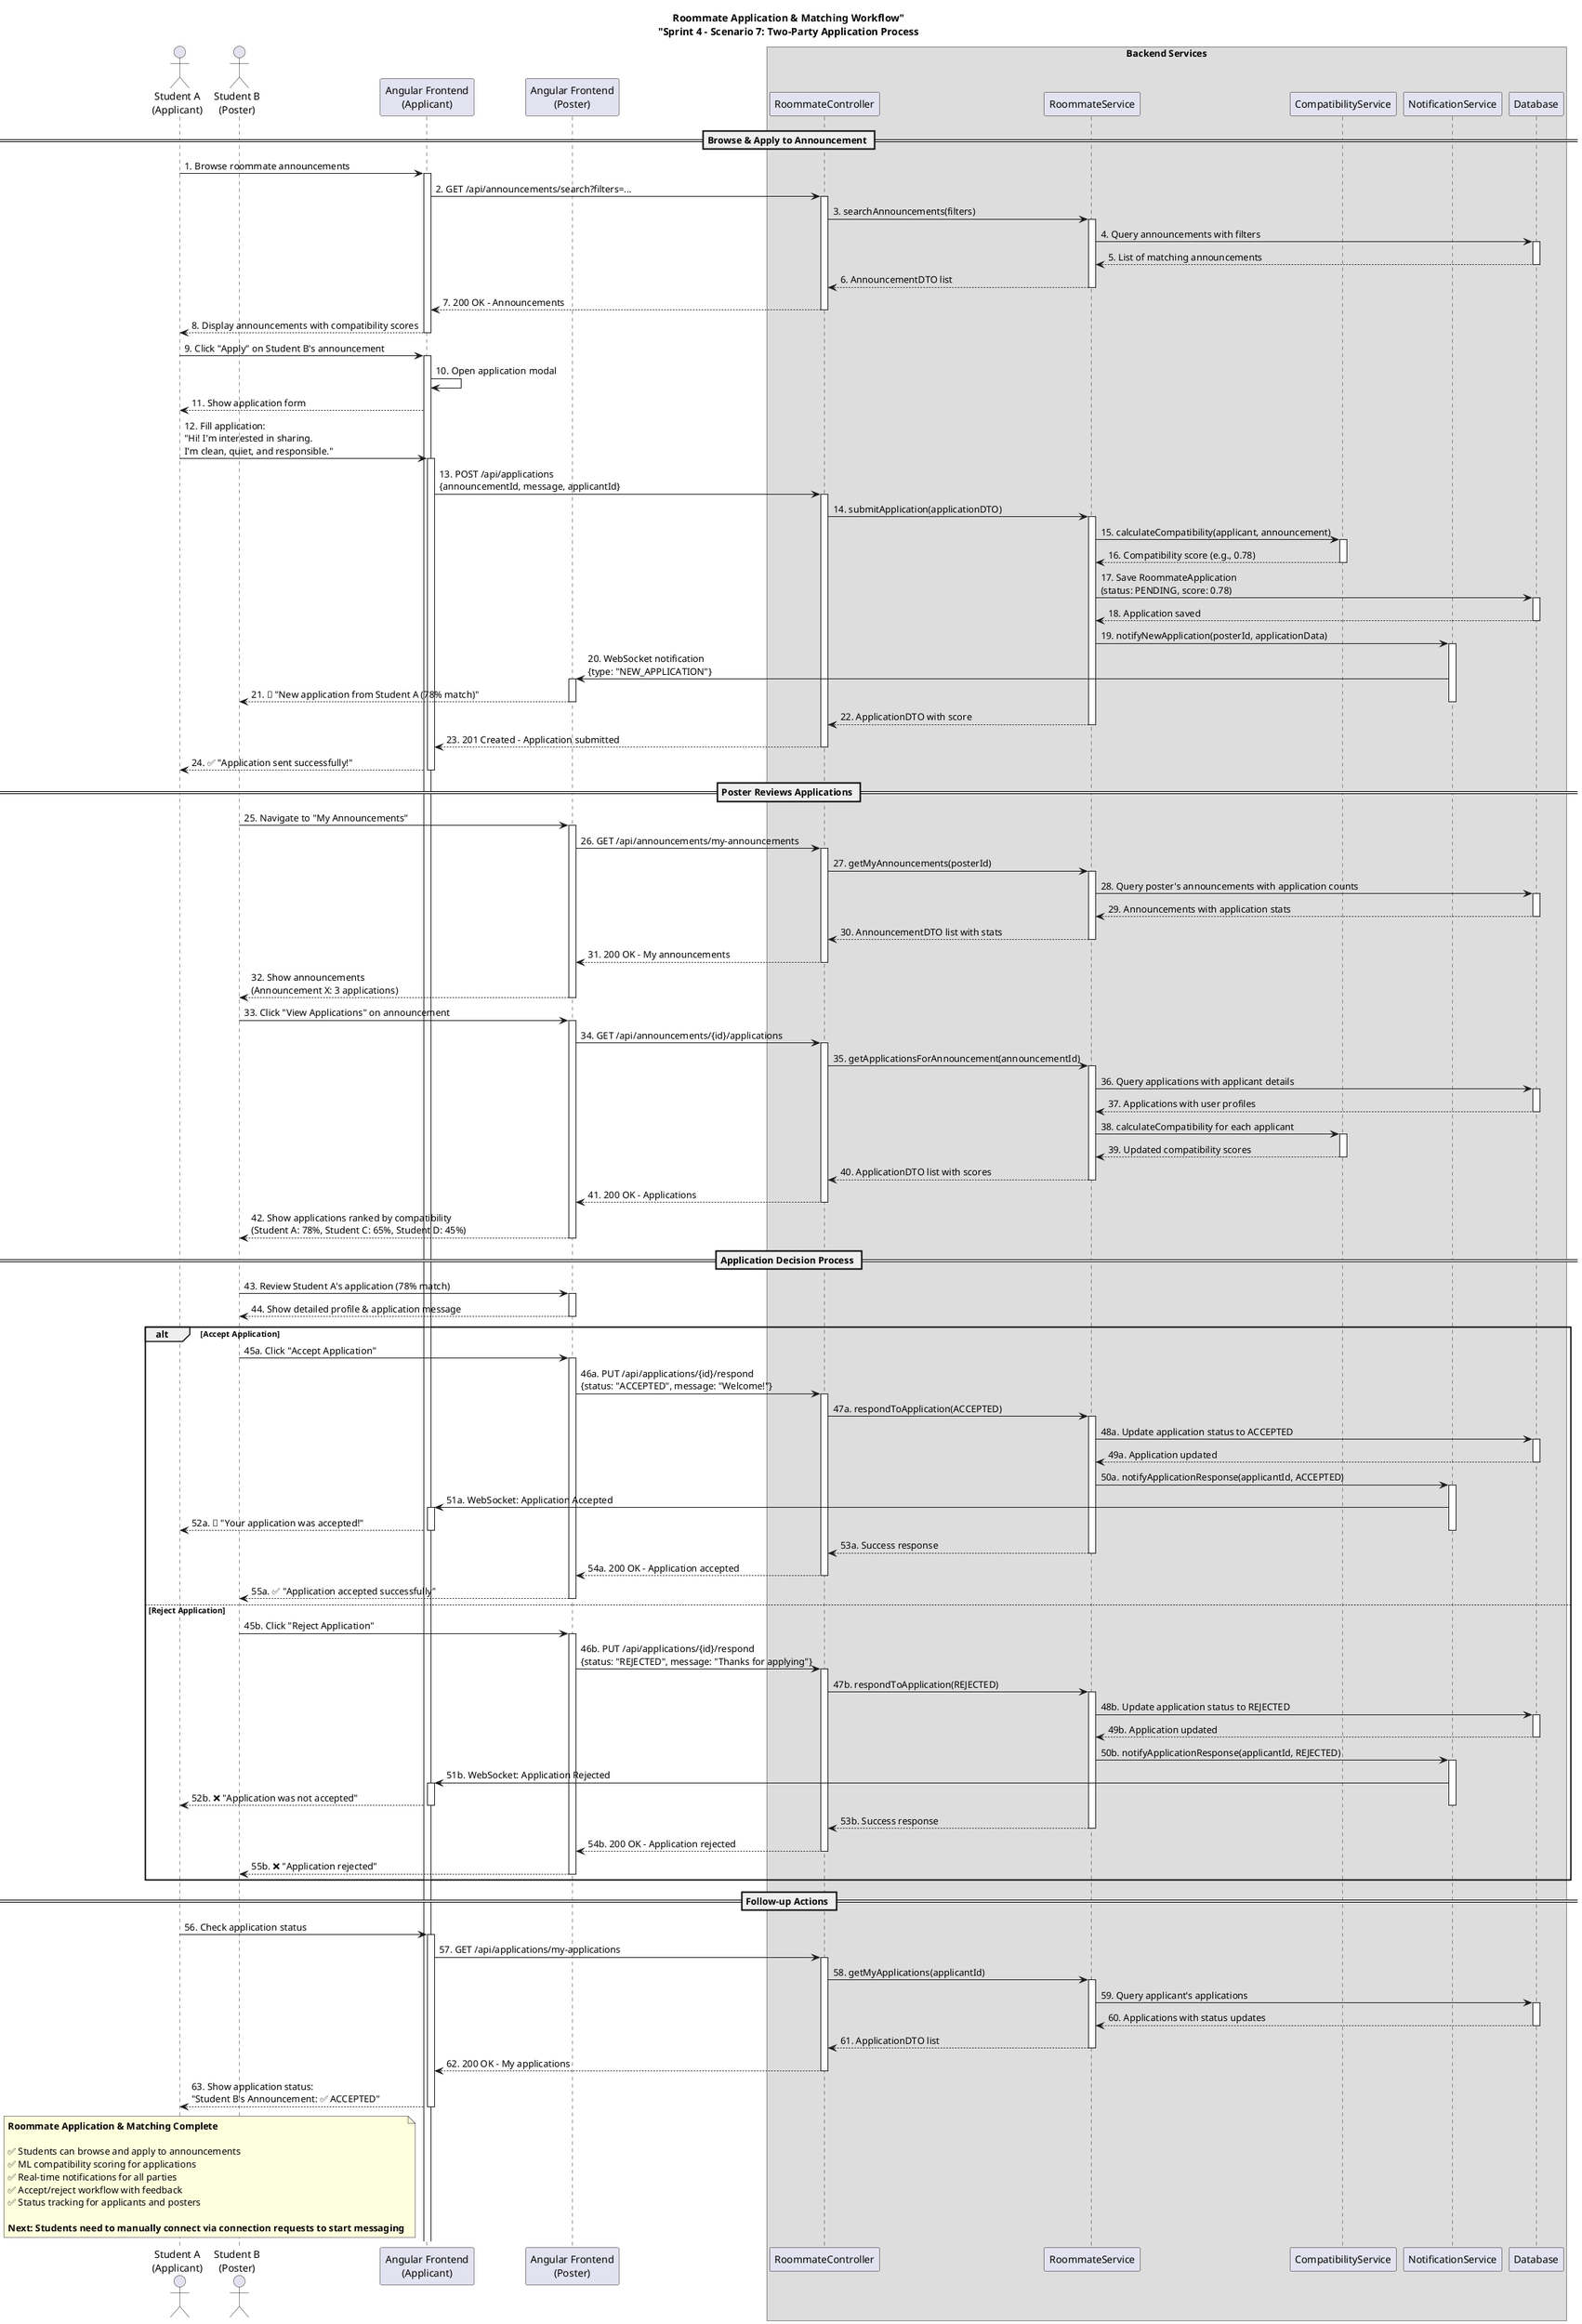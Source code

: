 @startuml
title "Roommate Application & Matching Workflow"\n"Sprint 4 - Scenario 7: Two-Party Application Process"

!define APPLICANT_COLOR #E3F2FD
!define POSTER_COLOR #F3E5F5
!define BACKEND_COLOR #E8F5E9

actor "Student A\n(Applicant)" as Applicant
actor "Student B\n(Poster)" as Poster
participant "Angular Frontend\n(Applicant)" as FrontendA
participant "Angular Frontend\n(Poster)" as FrontendB

box "Backend Services"
    participant "RoommateController" as Controller
    participant "RoommateService" as Service
    participant "CompatibilityService" as Compatibility
    participant "NotificationService" as Notification
    participant "Database" as DB
end box

== Browse & Apply to Announcement ==

Applicant -> FrontendA: 1. Browse roommate announcements
activate FrontendA

FrontendA -> Controller: 2. GET /api/announcements/search?filters=...
activate Controller

Controller -> Service: 3. searchAnnouncements(filters)
activate Service

Service -> DB: 4. Query announcements with filters
activate DB
DB --> Service: 5. List of matching announcements
deactivate DB

Service --> Controller: 6. AnnouncementDTO list
deactivate Service

Controller --> FrontendA: 7. 200 OK - Announcements
deactivate Controller

FrontendA --> Applicant: 8. Display announcements with compatibility scores
deactivate FrontendA

Applicant -> FrontendA: 9. Click "Apply" on Student B's announcement
activate FrontendA

FrontendA -> FrontendA: 10. Open application modal
FrontendA --> Applicant: 11. Show application form

Applicant -> FrontendA: 12. Fill application:\n"Hi! I'm interested in sharing.\nI'm clean, quiet, and responsible."
activate FrontendA

FrontendA -> Controller: 13. POST /api/applications\n{announcementId, message, applicantId}
activate Controller

Controller -> Service: 14. submitApplication(applicationDTO)
activate Service

Service -> Compatibility: 15. calculateCompatibility(applicant, announcement)
activate Compatibility
Compatibility --> Service: 16. Compatibility score (e.g., 0.78)
deactivate Compatibility

Service -> DB: 17. Save RoommateApplication\n(status: PENDING, score: 0.78)
activate DB
DB --> Service: 18. Application saved
deactivate DB

Service -> Notification: 19. notifyNewApplication(posterId, applicationData)
activate Notification

Notification -> FrontendB: 20. WebSocket notification\n{type: "NEW_APPLICATION"}
activate FrontendB
FrontendB --> Poster: 21. 🔔 "New application from Student A (78% match)"
deactivate FrontendB

deactivate Notification

Service --> Controller: 22. ApplicationDTO with score
deactivate Service

Controller --> FrontendA: 23. 201 Created - Application submitted
deactivate Controller

FrontendA --> Applicant: 24. ✅ "Application sent successfully!"
deactivate FrontendA

== Poster Reviews Applications ==

Poster -> FrontendB: 25. Navigate to "My Announcements"
activate FrontendB

FrontendB -> Controller: 26. GET /api/announcements/my-announcements
activate Controller

Controller -> Service: 27. getMyAnnouncements(posterId)
activate Service

Service -> DB: 28. Query poster's announcements with application counts
activate DB
DB --> Service: 29. Announcements with application stats
deactivate DB

Service --> Controller: 30. AnnouncementDTO list with stats
deactivate Service

Controller --> FrontendB: 31. 200 OK - My announcements
deactivate Controller

FrontendB --> Poster: 32. Show announcements\n(Announcement X: 3 applications)
deactivate FrontendB

Poster -> FrontendB: 33. Click "View Applications" on announcement
activate FrontendB

FrontendB -> Controller: 34. GET /api/announcements/{id}/applications
activate Controller

Controller -> Service: 35. getApplicationsForAnnouncement(announcementId)
activate Service

Service -> DB: 36. Query applications with applicant details
activate DB
DB --> Service: 37. Applications with user profiles
deactivate DB

Service -> Compatibility: 38. calculateCompatibility for each applicant
activate Compatibility
Compatibility --> Service: 39. Updated compatibility scores
deactivate Compatibility

Service --> Controller: 40. ApplicationDTO list with scores
deactivate Service

Controller --> FrontendB: 41. 200 OK - Applications
deactivate Controller

FrontendB --> Poster: 42. Show applications ranked by compatibility\n(Student A: 78%, Student C: 65%, Student D: 45%)
deactivate FrontendB

== Application Decision Process ==

Poster -> FrontendB: 43. Review Student A's application (78% match)
activate FrontendB

FrontendB --> Poster: 44. Show detailed profile & application message
deactivate FrontendB

alt Accept Application
    Poster -> FrontendB: 45a. Click "Accept Application"
    activate FrontendB
    
    FrontendB -> Controller: 46a. PUT /api/applications/{id}/respond\n{status: "ACCEPTED", message: "Welcome!"}
    activate Controller
    
    Controller -> Service: 47a. respondToApplication(ACCEPTED)
    activate Service
    
    Service -> DB: 48a. Update application status to ACCEPTED
    activate DB
    DB --> Service: 49a. Application updated
    deactivate DB
    
    Service -> Notification: 50a. notifyApplicationResponse(applicantId, ACCEPTED)
    activate Notification
    
    Notification -> FrontendA: 51a. WebSocket: Application Accepted
    activate FrontendA
    FrontendA --> Applicant: 52a. 🎉 "Your application was accepted!"
    deactivate FrontendA
    
    deactivate Notification
    
    Service --> Controller: 53a. Success response
    deactivate Service
    
    Controller --> FrontendB: 54a. 200 OK - Application accepted
    deactivate Controller
    
    FrontendB --> Poster: 55a. ✅ "Application accepted successfully"
    deactivate FrontendB

else Reject Application
    Poster -> FrontendB: 45b. Click "Reject Application"
    activate FrontendB
    
    FrontendB -> Controller: 46b. PUT /api/applications/{id}/respond\n{status: "REJECTED", message: "Thanks for applying"}
    activate Controller
    
    Controller -> Service: 47b. respondToApplication(REJECTED)
    activate Service
    
    Service -> DB: 48b. Update application status to REJECTED
    activate DB
    DB --> Service: 49b. Application updated
    deactivate DB
    
    Service -> Notification: 50b. notifyApplicationResponse(applicantId, REJECTED)
    activate Notification
    
    Notification -> FrontendA: 51b. WebSocket: Application Rejected
    activate FrontendA
    FrontendA --> Applicant: 52b. ❌ "Application was not accepted"
    deactivate FrontendA
    
    deactivate Notification
    
    Service --> Controller: 53b. Success response
    deactivate Service
    
    Controller --> FrontendB: 54b. 200 OK - Application rejected
    deactivate Controller
    
    FrontendB --> Poster: 55b. ❌ "Application rejected"
    deactivate FrontendB
end

== Follow-up Actions ==

Applicant -> FrontendA: 56. Check application status
activate FrontendA

FrontendA -> Controller: 57. GET /api/applications/my-applications
activate Controller

Controller -> Service: 58. getMyApplications(applicantId)
activate Service

Service -> DB: 59. Query applicant's applications
activate DB
DB --> Service: 60. Applications with status updates
deactivate DB

Service --> Controller: 61. ApplicationDTO list
deactivate Service

Controller --> FrontendA: 62. 200 OK - My applications
deactivate Controller

FrontendA --> Applicant: 63. Show application status:\n"Student B's Announcement: ✅ ACCEPTED"
deactivate FrontendA

note over Applicant, Poster
    **Roommate Application & Matching Complete**
    
    ✅ Students can browse and apply to announcements
    ✅ ML compatibility scoring for applications
    ✅ Real-time notifications for all parties
    ✅ Accept/reject workflow with feedback
    ✅ Status tracking for applicants and posters
    
    **Next: Students need to manually connect via connection requests to start messaging**
end note

@enduml 